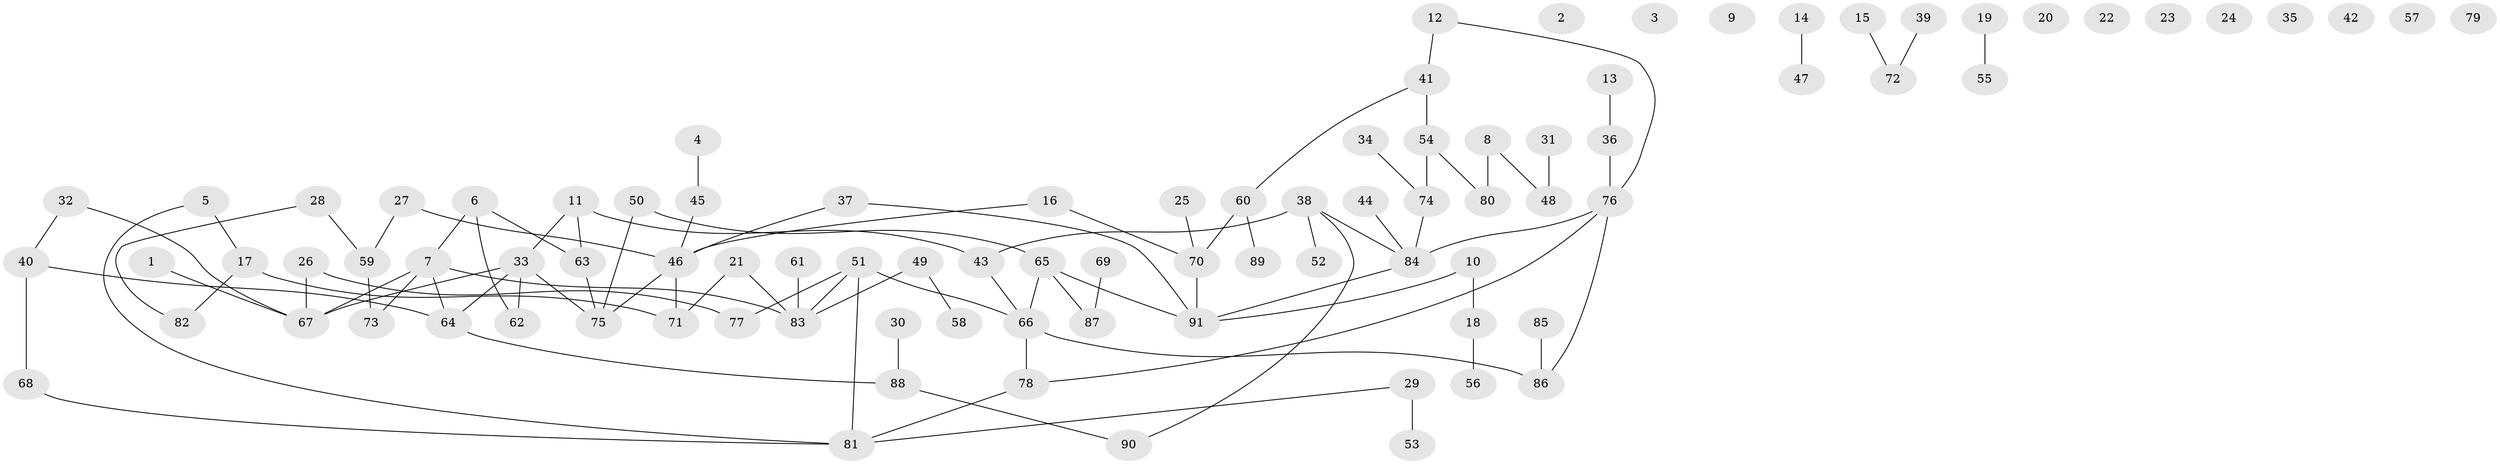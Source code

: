 // Generated by graph-tools (version 1.1) at 2025/49/03/09/25 03:49:03]
// undirected, 91 vertices, 98 edges
graph export_dot {
graph [start="1"]
  node [color=gray90,style=filled];
  1;
  2;
  3;
  4;
  5;
  6;
  7;
  8;
  9;
  10;
  11;
  12;
  13;
  14;
  15;
  16;
  17;
  18;
  19;
  20;
  21;
  22;
  23;
  24;
  25;
  26;
  27;
  28;
  29;
  30;
  31;
  32;
  33;
  34;
  35;
  36;
  37;
  38;
  39;
  40;
  41;
  42;
  43;
  44;
  45;
  46;
  47;
  48;
  49;
  50;
  51;
  52;
  53;
  54;
  55;
  56;
  57;
  58;
  59;
  60;
  61;
  62;
  63;
  64;
  65;
  66;
  67;
  68;
  69;
  70;
  71;
  72;
  73;
  74;
  75;
  76;
  77;
  78;
  79;
  80;
  81;
  82;
  83;
  84;
  85;
  86;
  87;
  88;
  89;
  90;
  91;
  1 -- 67;
  4 -- 45;
  5 -- 17;
  5 -- 81;
  6 -- 7;
  6 -- 62;
  6 -- 63;
  7 -- 64;
  7 -- 67;
  7 -- 73;
  7 -- 83;
  8 -- 48;
  8 -- 80;
  10 -- 18;
  10 -- 91;
  11 -- 33;
  11 -- 43;
  11 -- 63;
  12 -- 41;
  12 -- 76;
  13 -- 36;
  14 -- 47;
  15 -- 72;
  16 -- 46;
  16 -- 70;
  17 -- 71;
  17 -- 82;
  18 -- 56;
  19 -- 55;
  21 -- 71;
  21 -- 83;
  25 -- 70;
  26 -- 67;
  26 -- 77;
  27 -- 46;
  27 -- 59;
  28 -- 59;
  28 -- 82;
  29 -- 53;
  29 -- 81;
  30 -- 88;
  31 -- 48;
  32 -- 40;
  32 -- 67;
  33 -- 62;
  33 -- 64;
  33 -- 67;
  33 -- 75;
  34 -- 74;
  36 -- 76;
  37 -- 46;
  37 -- 91;
  38 -- 43;
  38 -- 52;
  38 -- 84;
  38 -- 90;
  39 -- 72;
  40 -- 64;
  40 -- 68;
  41 -- 54;
  41 -- 60;
  43 -- 66;
  44 -- 84;
  45 -- 46;
  46 -- 71;
  46 -- 75;
  49 -- 58;
  49 -- 83;
  50 -- 65;
  50 -- 75;
  51 -- 66;
  51 -- 77;
  51 -- 81;
  51 -- 83;
  54 -- 74;
  54 -- 80;
  59 -- 73;
  60 -- 70;
  60 -- 89;
  61 -- 83;
  63 -- 75;
  64 -- 88;
  65 -- 66;
  65 -- 87;
  65 -- 91;
  66 -- 78;
  66 -- 86;
  68 -- 81;
  69 -- 87;
  70 -- 91;
  74 -- 84;
  76 -- 78;
  76 -- 84;
  76 -- 86;
  78 -- 81;
  84 -- 91;
  85 -- 86;
  88 -- 90;
}

